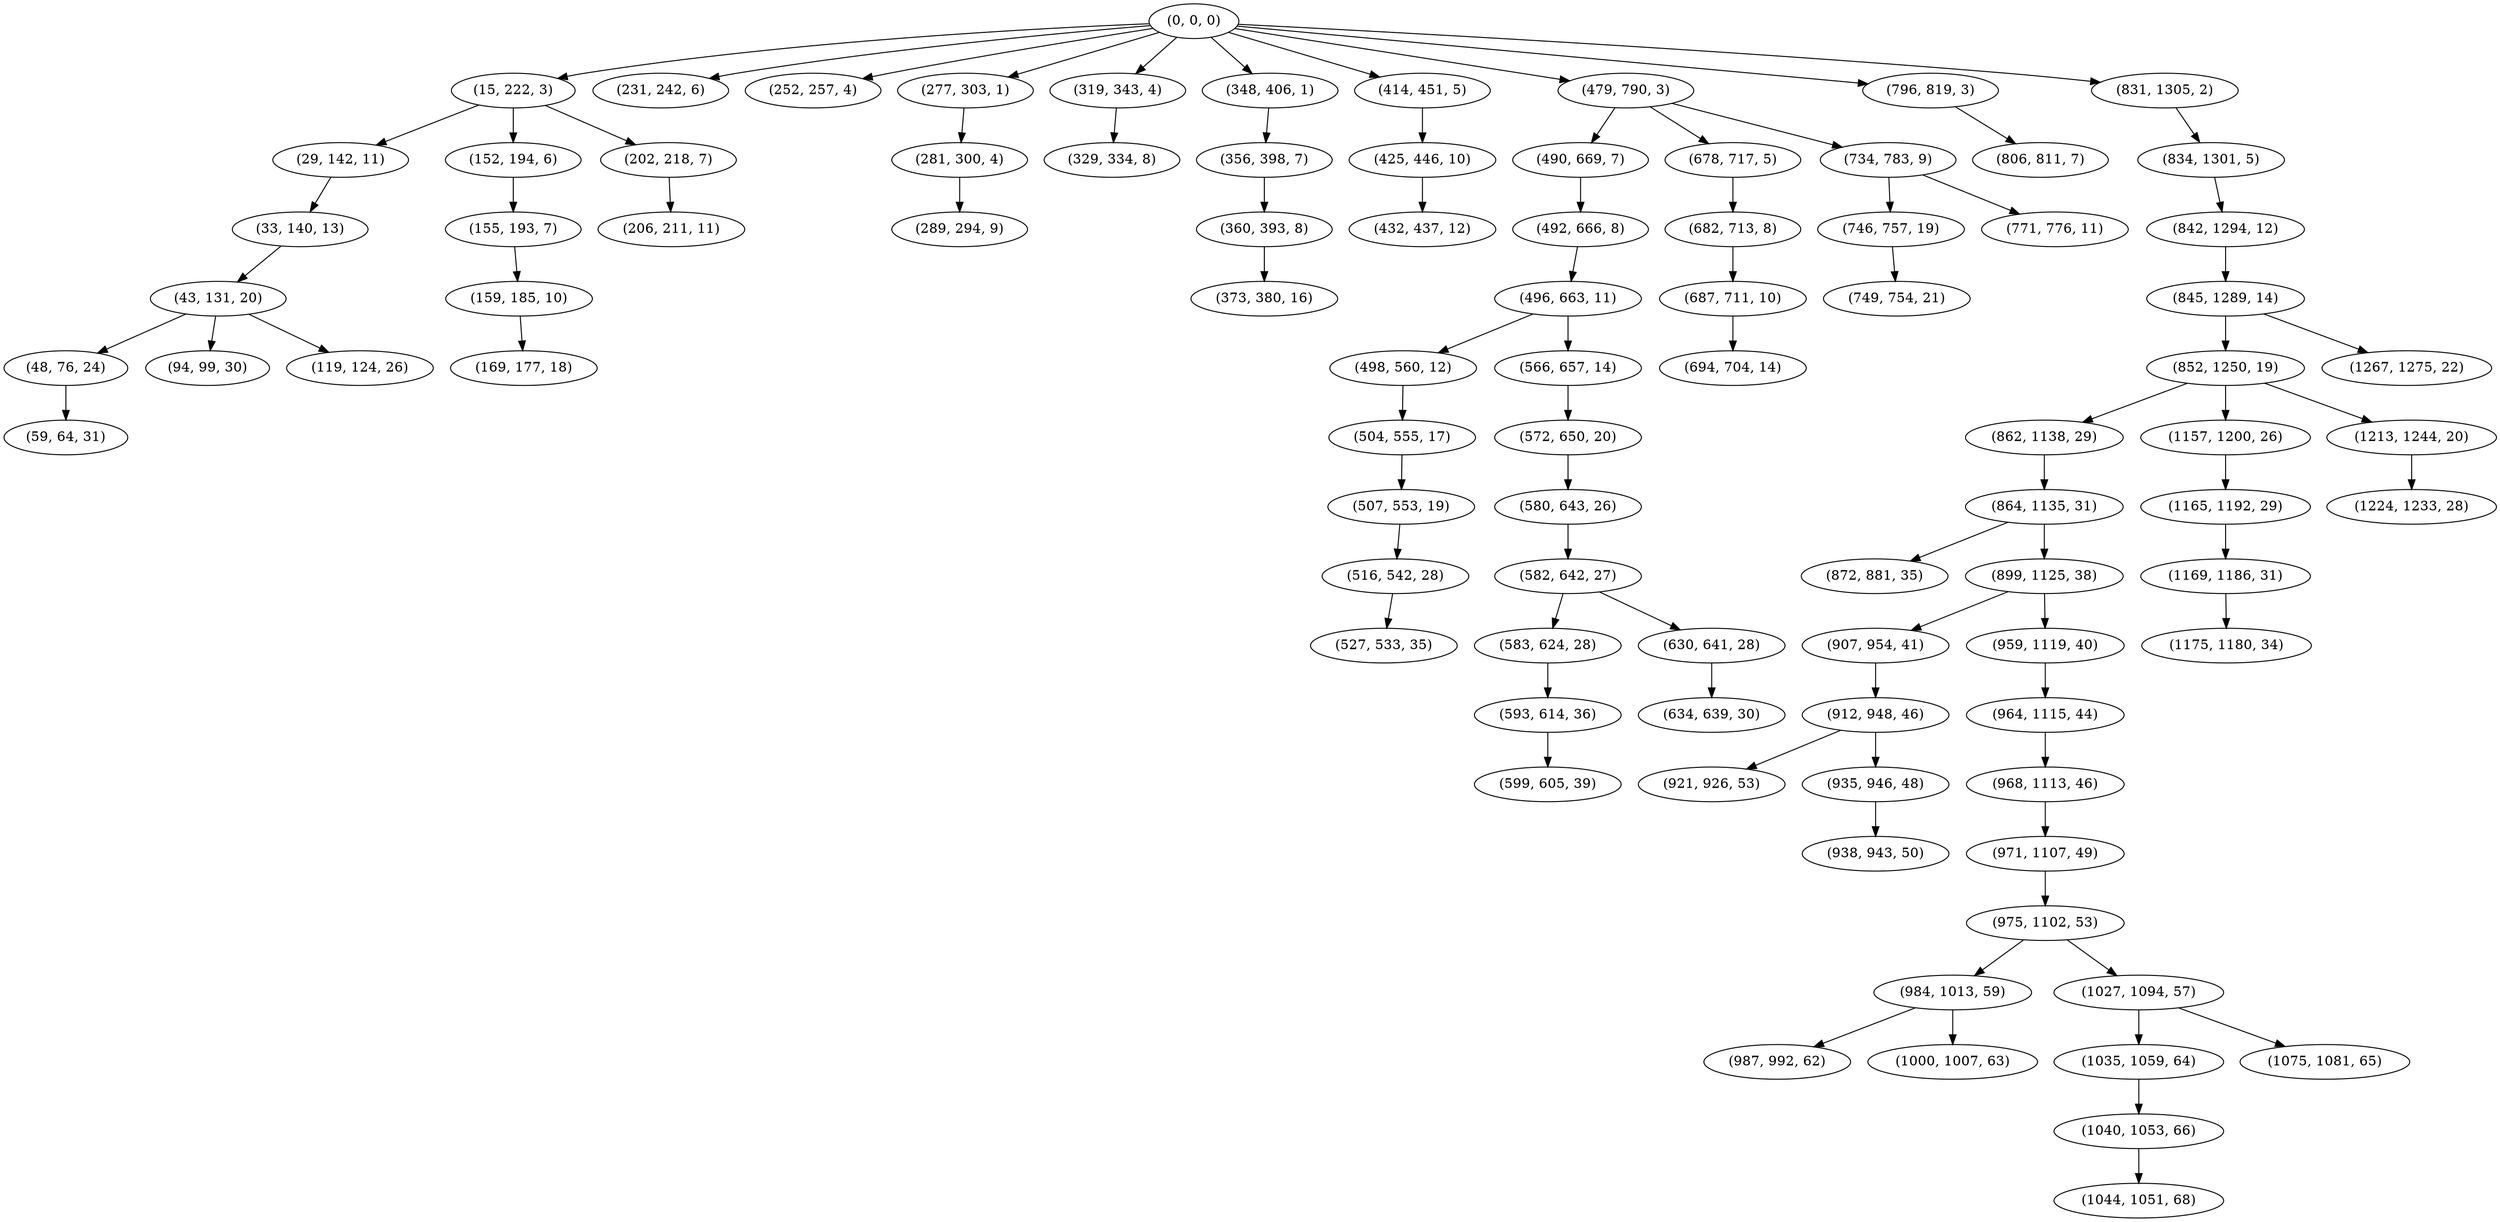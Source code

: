 digraph tree {
    "(0, 0, 0)";
    "(15, 222, 3)";
    "(29, 142, 11)";
    "(33, 140, 13)";
    "(43, 131, 20)";
    "(48, 76, 24)";
    "(59, 64, 31)";
    "(94, 99, 30)";
    "(119, 124, 26)";
    "(152, 194, 6)";
    "(155, 193, 7)";
    "(159, 185, 10)";
    "(169, 177, 18)";
    "(202, 218, 7)";
    "(206, 211, 11)";
    "(231, 242, 6)";
    "(252, 257, 4)";
    "(277, 303, 1)";
    "(281, 300, 4)";
    "(289, 294, 9)";
    "(319, 343, 4)";
    "(329, 334, 8)";
    "(348, 406, 1)";
    "(356, 398, 7)";
    "(360, 393, 8)";
    "(373, 380, 16)";
    "(414, 451, 5)";
    "(425, 446, 10)";
    "(432, 437, 12)";
    "(479, 790, 3)";
    "(490, 669, 7)";
    "(492, 666, 8)";
    "(496, 663, 11)";
    "(498, 560, 12)";
    "(504, 555, 17)";
    "(507, 553, 19)";
    "(516, 542, 28)";
    "(527, 533, 35)";
    "(566, 657, 14)";
    "(572, 650, 20)";
    "(580, 643, 26)";
    "(582, 642, 27)";
    "(583, 624, 28)";
    "(593, 614, 36)";
    "(599, 605, 39)";
    "(630, 641, 28)";
    "(634, 639, 30)";
    "(678, 717, 5)";
    "(682, 713, 8)";
    "(687, 711, 10)";
    "(694, 704, 14)";
    "(734, 783, 9)";
    "(746, 757, 19)";
    "(749, 754, 21)";
    "(771, 776, 11)";
    "(796, 819, 3)";
    "(806, 811, 7)";
    "(831, 1305, 2)";
    "(834, 1301, 5)";
    "(842, 1294, 12)";
    "(845, 1289, 14)";
    "(852, 1250, 19)";
    "(862, 1138, 29)";
    "(864, 1135, 31)";
    "(872, 881, 35)";
    "(899, 1125, 38)";
    "(907, 954, 41)";
    "(912, 948, 46)";
    "(921, 926, 53)";
    "(935, 946, 48)";
    "(938, 943, 50)";
    "(959, 1119, 40)";
    "(964, 1115, 44)";
    "(968, 1113, 46)";
    "(971, 1107, 49)";
    "(975, 1102, 53)";
    "(984, 1013, 59)";
    "(987, 992, 62)";
    "(1000, 1007, 63)";
    "(1027, 1094, 57)";
    "(1035, 1059, 64)";
    "(1040, 1053, 66)";
    "(1044, 1051, 68)";
    "(1075, 1081, 65)";
    "(1157, 1200, 26)";
    "(1165, 1192, 29)";
    "(1169, 1186, 31)";
    "(1175, 1180, 34)";
    "(1213, 1244, 20)";
    "(1224, 1233, 28)";
    "(1267, 1275, 22)";
    "(0, 0, 0)" -> "(15, 222, 3)";
    "(0, 0, 0)" -> "(231, 242, 6)";
    "(0, 0, 0)" -> "(252, 257, 4)";
    "(0, 0, 0)" -> "(277, 303, 1)";
    "(0, 0, 0)" -> "(319, 343, 4)";
    "(0, 0, 0)" -> "(348, 406, 1)";
    "(0, 0, 0)" -> "(414, 451, 5)";
    "(0, 0, 0)" -> "(479, 790, 3)";
    "(0, 0, 0)" -> "(796, 819, 3)";
    "(0, 0, 0)" -> "(831, 1305, 2)";
    "(15, 222, 3)" -> "(29, 142, 11)";
    "(15, 222, 3)" -> "(152, 194, 6)";
    "(15, 222, 3)" -> "(202, 218, 7)";
    "(29, 142, 11)" -> "(33, 140, 13)";
    "(33, 140, 13)" -> "(43, 131, 20)";
    "(43, 131, 20)" -> "(48, 76, 24)";
    "(43, 131, 20)" -> "(94, 99, 30)";
    "(43, 131, 20)" -> "(119, 124, 26)";
    "(48, 76, 24)" -> "(59, 64, 31)";
    "(152, 194, 6)" -> "(155, 193, 7)";
    "(155, 193, 7)" -> "(159, 185, 10)";
    "(159, 185, 10)" -> "(169, 177, 18)";
    "(202, 218, 7)" -> "(206, 211, 11)";
    "(277, 303, 1)" -> "(281, 300, 4)";
    "(281, 300, 4)" -> "(289, 294, 9)";
    "(319, 343, 4)" -> "(329, 334, 8)";
    "(348, 406, 1)" -> "(356, 398, 7)";
    "(356, 398, 7)" -> "(360, 393, 8)";
    "(360, 393, 8)" -> "(373, 380, 16)";
    "(414, 451, 5)" -> "(425, 446, 10)";
    "(425, 446, 10)" -> "(432, 437, 12)";
    "(479, 790, 3)" -> "(490, 669, 7)";
    "(479, 790, 3)" -> "(678, 717, 5)";
    "(479, 790, 3)" -> "(734, 783, 9)";
    "(490, 669, 7)" -> "(492, 666, 8)";
    "(492, 666, 8)" -> "(496, 663, 11)";
    "(496, 663, 11)" -> "(498, 560, 12)";
    "(496, 663, 11)" -> "(566, 657, 14)";
    "(498, 560, 12)" -> "(504, 555, 17)";
    "(504, 555, 17)" -> "(507, 553, 19)";
    "(507, 553, 19)" -> "(516, 542, 28)";
    "(516, 542, 28)" -> "(527, 533, 35)";
    "(566, 657, 14)" -> "(572, 650, 20)";
    "(572, 650, 20)" -> "(580, 643, 26)";
    "(580, 643, 26)" -> "(582, 642, 27)";
    "(582, 642, 27)" -> "(583, 624, 28)";
    "(582, 642, 27)" -> "(630, 641, 28)";
    "(583, 624, 28)" -> "(593, 614, 36)";
    "(593, 614, 36)" -> "(599, 605, 39)";
    "(630, 641, 28)" -> "(634, 639, 30)";
    "(678, 717, 5)" -> "(682, 713, 8)";
    "(682, 713, 8)" -> "(687, 711, 10)";
    "(687, 711, 10)" -> "(694, 704, 14)";
    "(734, 783, 9)" -> "(746, 757, 19)";
    "(734, 783, 9)" -> "(771, 776, 11)";
    "(746, 757, 19)" -> "(749, 754, 21)";
    "(796, 819, 3)" -> "(806, 811, 7)";
    "(831, 1305, 2)" -> "(834, 1301, 5)";
    "(834, 1301, 5)" -> "(842, 1294, 12)";
    "(842, 1294, 12)" -> "(845, 1289, 14)";
    "(845, 1289, 14)" -> "(852, 1250, 19)";
    "(845, 1289, 14)" -> "(1267, 1275, 22)";
    "(852, 1250, 19)" -> "(862, 1138, 29)";
    "(852, 1250, 19)" -> "(1157, 1200, 26)";
    "(852, 1250, 19)" -> "(1213, 1244, 20)";
    "(862, 1138, 29)" -> "(864, 1135, 31)";
    "(864, 1135, 31)" -> "(872, 881, 35)";
    "(864, 1135, 31)" -> "(899, 1125, 38)";
    "(899, 1125, 38)" -> "(907, 954, 41)";
    "(899, 1125, 38)" -> "(959, 1119, 40)";
    "(907, 954, 41)" -> "(912, 948, 46)";
    "(912, 948, 46)" -> "(921, 926, 53)";
    "(912, 948, 46)" -> "(935, 946, 48)";
    "(935, 946, 48)" -> "(938, 943, 50)";
    "(959, 1119, 40)" -> "(964, 1115, 44)";
    "(964, 1115, 44)" -> "(968, 1113, 46)";
    "(968, 1113, 46)" -> "(971, 1107, 49)";
    "(971, 1107, 49)" -> "(975, 1102, 53)";
    "(975, 1102, 53)" -> "(984, 1013, 59)";
    "(975, 1102, 53)" -> "(1027, 1094, 57)";
    "(984, 1013, 59)" -> "(987, 992, 62)";
    "(984, 1013, 59)" -> "(1000, 1007, 63)";
    "(1027, 1094, 57)" -> "(1035, 1059, 64)";
    "(1027, 1094, 57)" -> "(1075, 1081, 65)";
    "(1035, 1059, 64)" -> "(1040, 1053, 66)";
    "(1040, 1053, 66)" -> "(1044, 1051, 68)";
    "(1157, 1200, 26)" -> "(1165, 1192, 29)";
    "(1165, 1192, 29)" -> "(1169, 1186, 31)";
    "(1169, 1186, 31)" -> "(1175, 1180, 34)";
    "(1213, 1244, 20)" -> "(1224, 1233, 28)";
}
